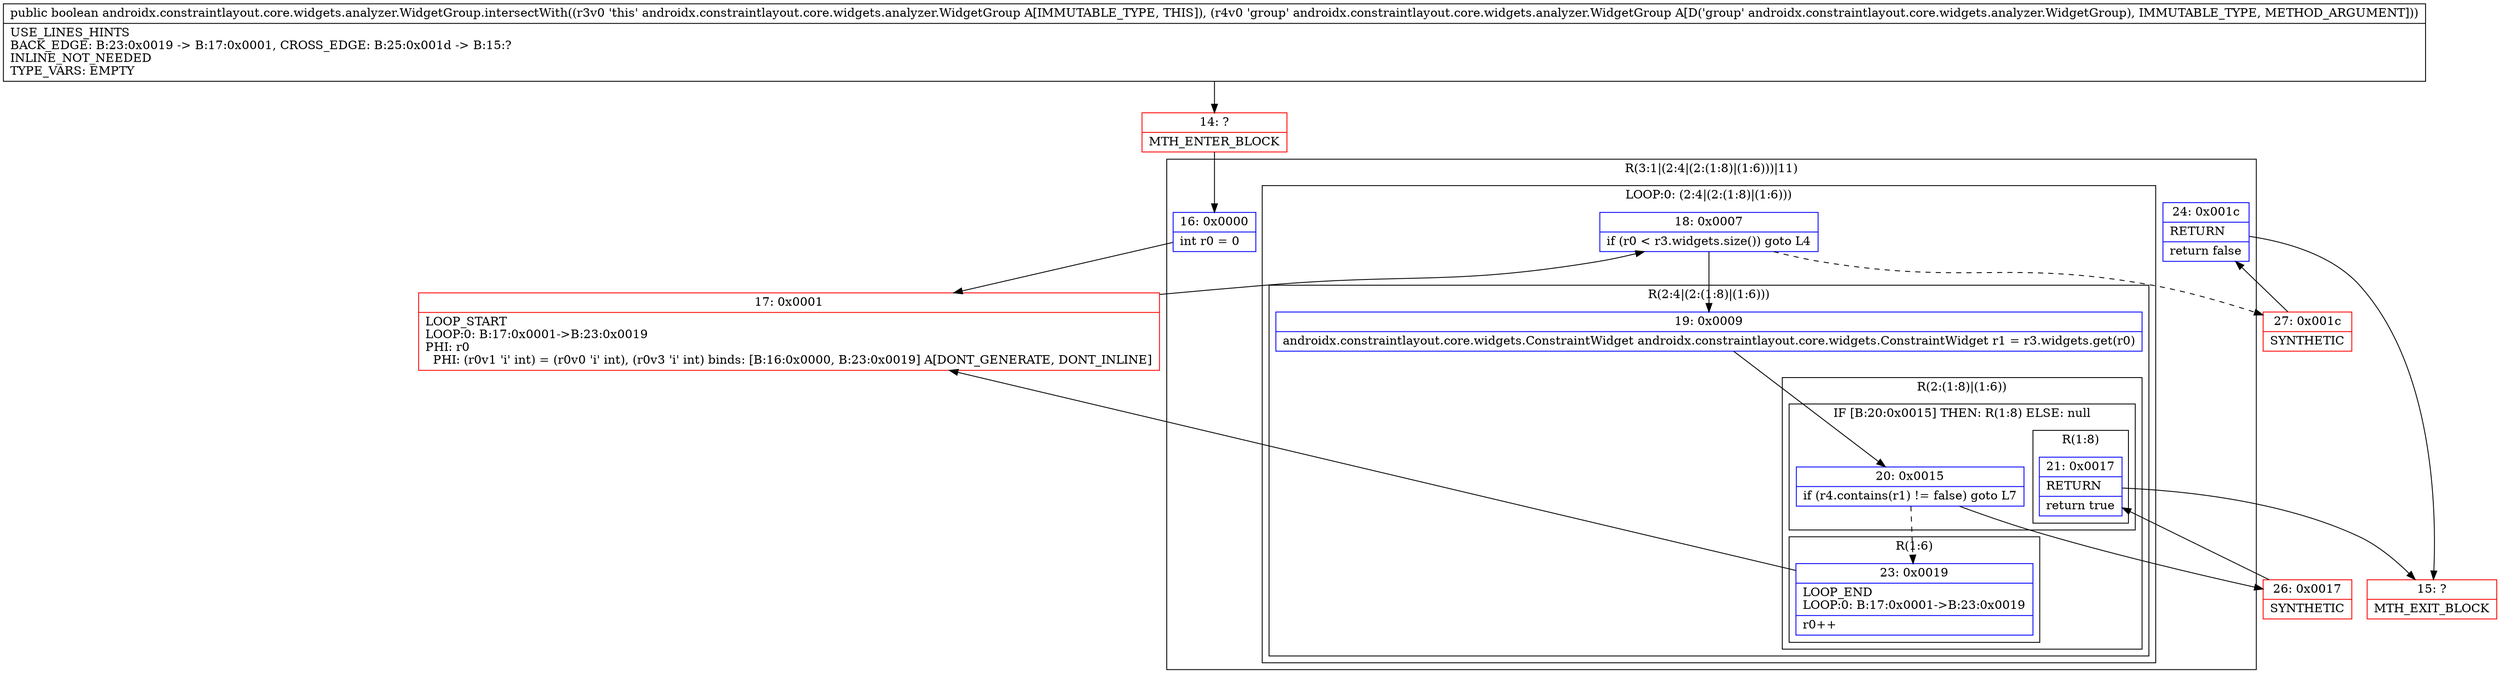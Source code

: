 digraph "CFG forandroidx.constraintlayout.core.widgets.analyzer.WidgetGroup.intersectWith(Landroidx\/constraintlayout\/core\/widgets\/analyzer\/WidgetGroup;)Z" {
subgraph cluster_Region_1865855056 {
label = "R(3:1|(2:4|(2:(1:8)|(1:6)))|11)";
node [shape=record,color=blue];
Node_16 [shape=record,label="{16\:\ 0x0000|int r0 = 0\l}"];
subgraph cluster_LoopRegion_769431440 {
label = "LOOP:0: (2:4|(2:(1:8)|(1:6)))";
node [shape=record,color=blue];
Node_18 [shape=record,label="{18\:\ 0x0007|if (r0 \< r3.widgets.size()) goto L4\l}"];
subgraph cluster_Region_1458412022 {
label = "R(2:4|(2:(1:8)|(1:6)))";
node [shape=record,color=blue];
Node_19 [shape=record,label="{19\:\ 0x0009|androidx.constraintlayout.core.widgets.ConstraintWidget androidx.constraintlayout.core.widgets.ConstraintWidget r1 = r3.widgets.get(r0)\l}"];
subgraph cluster_Region_1316341438 {
label = "R(2:(1:8)|(1:6))";
node [shape=record,color=blue];
subgraph cluster_IfRegion_201529163 {
label = "IF [B:20:0x0015] THEN: R(1:8) ELSE: null";
node [shape=record,color=blue];
Node_20 [shape=record,label="{20\:\ 0x0015|if (r4.contains(r1) != false) goto L7\l}"];
subgraph cluster_Region_1979321710 {
label = "R(1:8)";
node [shape=record,color=blue];
Node_21 [shape=record,label="{21\:\ 0x0017|RETURN\l|return true\l}"];
}
}
subgraph cluster_Region_1835842950 {
label = "R(1:6)";
node [shape=record,color=blue];
Node_23 [shape=record,label="{23\:\ 0x0019|LOOP_END\lLOOP:0: B:17:0x0001\-\>B:23:0x0019\l|r0++\l}"];
}
}
}
}
Node_24 [shape=record,label="{24\:\ 0x001c|RETURN\l|return false\l}"];
}
Node_14 [shape=record,color=red,label="{14\:\ ?|MTH_ENTER_BLOCK\l}"];
Node_17 [shape=record,color=red,label="{17\:\ 0x0001|LOOP_START\lLOOP:0: B:17:0x0001\-\>B:23:0x0019\lPHI: r0 \l  PHI: (r0v1 'i' int) = (r0v0 'i' int), (r0v3 'i' int) binds: [B:16:0x0000, B:23:0x0019] A[DONT_GENERATE, DONT_INLINE]\l}"];
Node_26 [shape=record,color=red,label="{26\:\ 0x0017|SYNTHETIC\l}"];
Node_15 [shape=record,color=red,label="{15\:\ ?|MTH_EXIT_BLOCK\l}"];
Node_27 [shape=record,color=red,label="{27\:\ 0x001c|SYNTHETIC\l}"];
MethodNode[shape=record,label="{public boolean androidx.constraintlayout.core.widgets.analyzer.WidgetGroup.intersectWith((r3v0 'this' androidx.constraintlayout.core.widgets.analyzer.WidgetGroup A[IMMUTABLE_TYPE, THIS]), (r4v0 'group' androidx.constraintlayout.core.widgets.analyzer.WidgetGroup A[D('group' androidx.constraintlayout.core.widgets.analyzer.WidgetGroup), IMMUTABLE_TYPE, METHOD_ARGUMENT]))  | USE_LINES_HINTS\lBACK_EDGE: B:23:0x0019 \-\> B:17:0x0001, CROSS_EDGE: B:25:0x001d \-\> B:15:?\lINLINE_NOT_NEEDED\lTYPE_VARS: EMPTY\l}"];
MethodNode -> Node_14;Node_16 -> Node_17;
Node_18 -> Node_19;
Node_18 -> Node_27[style=dashed];
Node_19 -> Node_20;
Node_20 -> Node_23[style=dashed];
Node_20 -> Node_26;
Node_21 -> Node_15;
Node_23 -> Node_17;
Node_24 -> Node_15;
Node_14 -> Node_16;
Node_17 -> Node_18;
Node_26 -> Node_21;
Node_27 -> Node_24;
}

